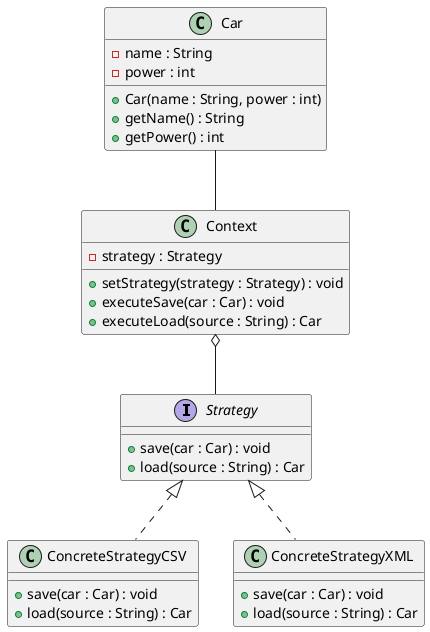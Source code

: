 @startuml

interface Strategy {
    +save(car : Car) : void
    +load(source : String) : Car
}

class ConcreteStrategyCSV {
    +save(car : Car) : void
    +load(source : String) : Car
}

class ConcreteStrategyXML {
    +save(car : Car) : void
    +load(source : String) : Car
}

class Car {
    -name : String
    -power : int
    +Car(name : String, power : int)
    +getName() : String
    +getPower() : int
}

class Context {
    -strategy : Strategy
    +setStrategy(strategy : Strategy) : void
    +executeSave(car : Car) : void
    +executeLoad(source : String) : Car
}

Strategy <|.. ConcreteStrategyCSV
Strategy <|.. ConcreteStrategyXML
Context o-- Strategy
Car -- Context

@enduml